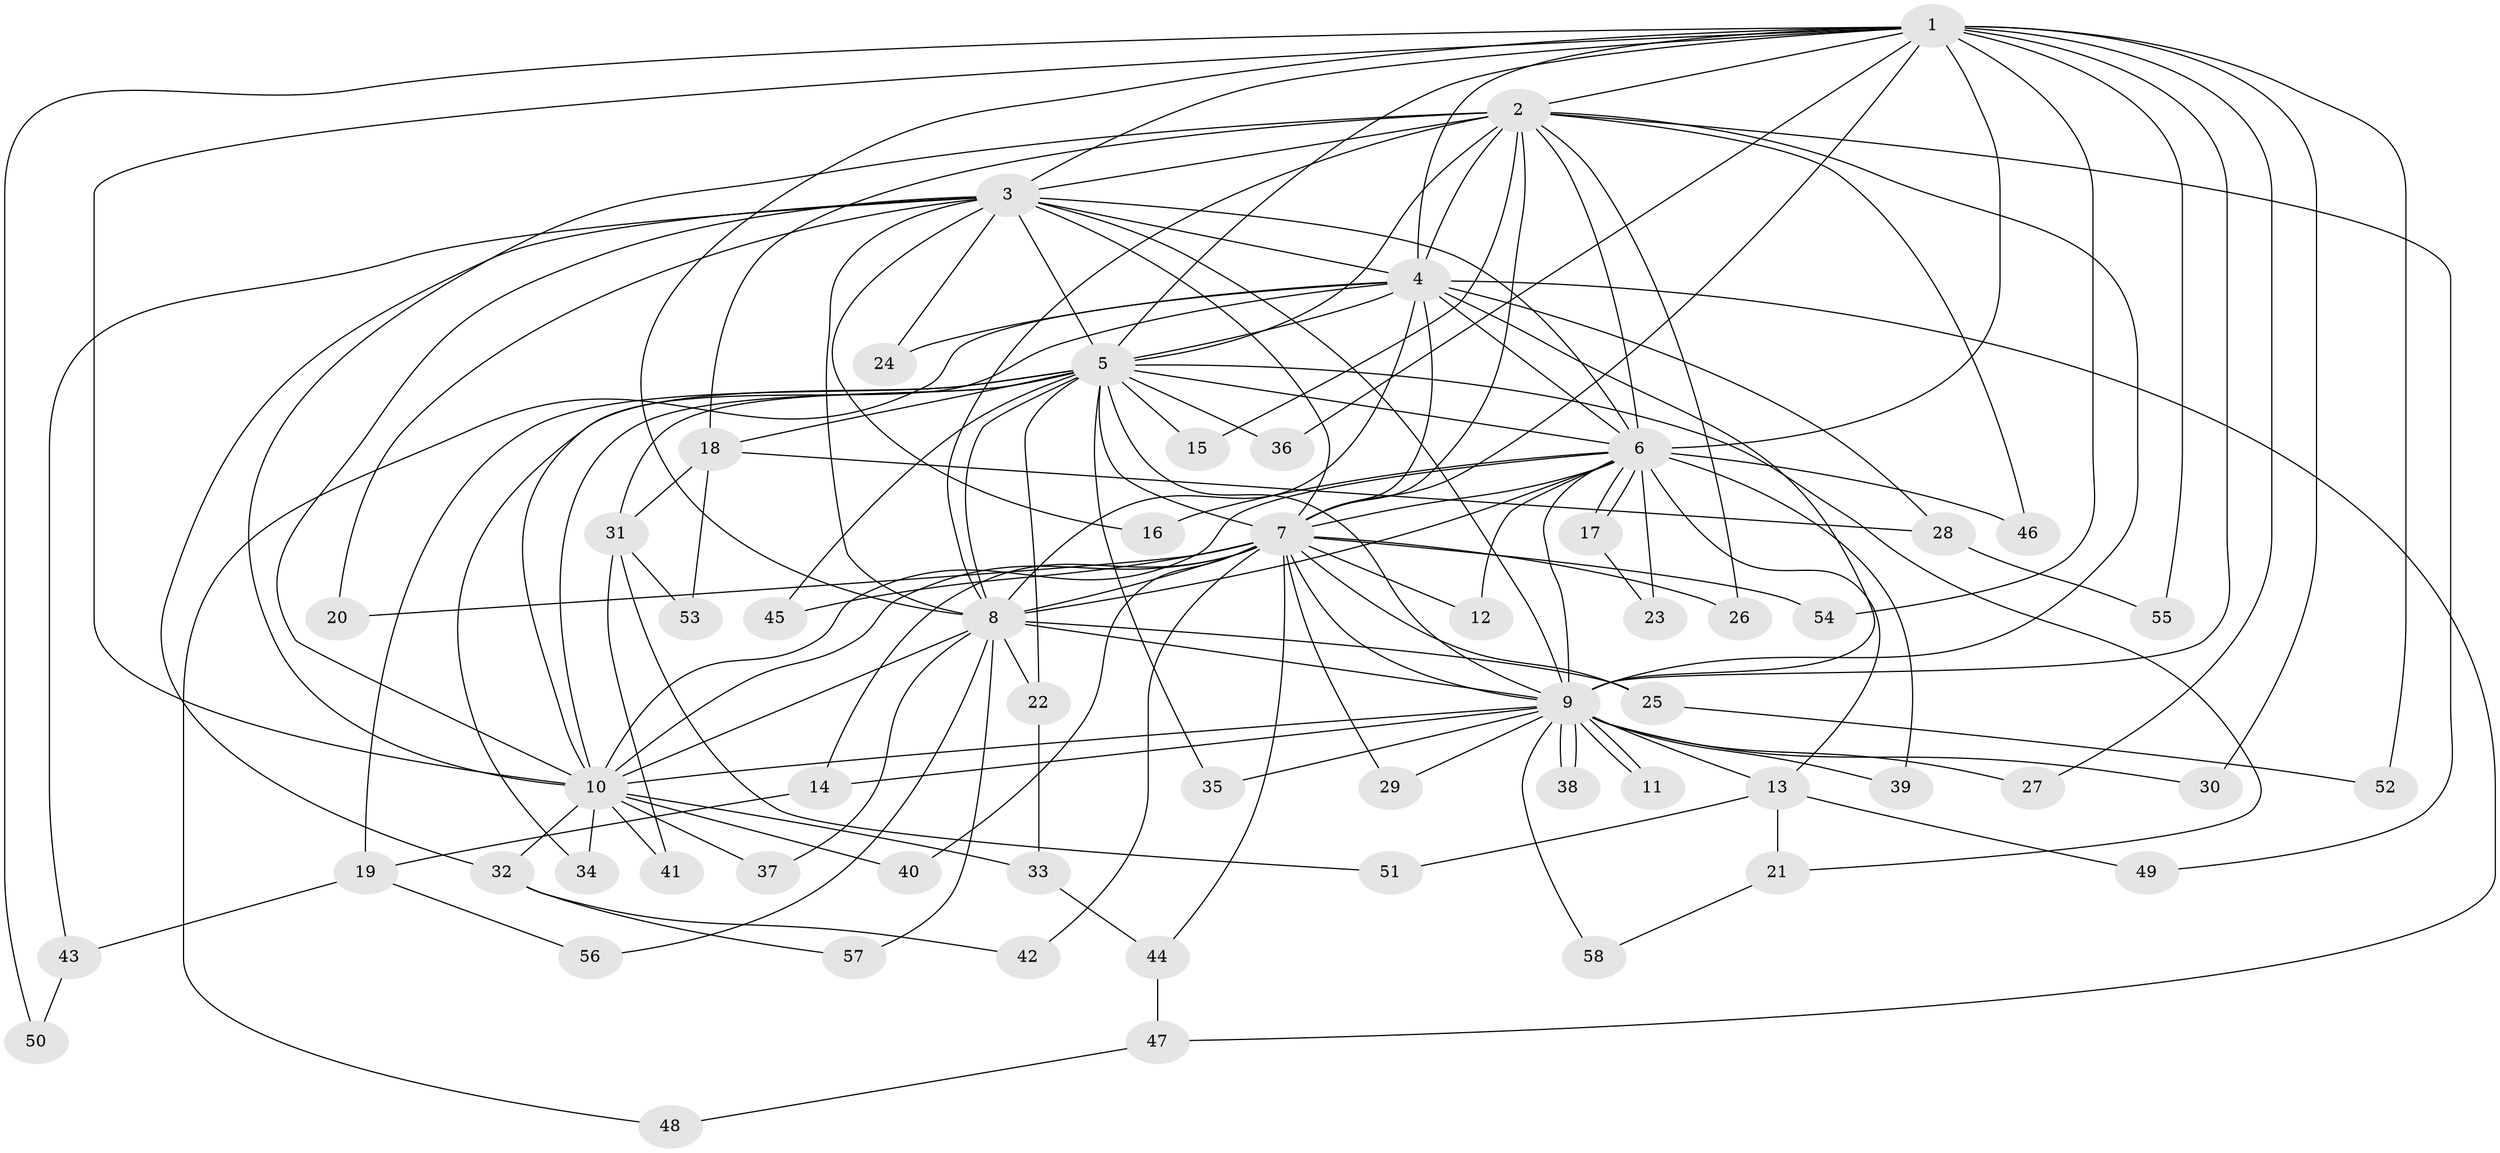 // Generated by graph-tools (version 1.1) at 2025/44/03/09/25 04:44:42]
// undirected, 58 vertices, 141 edges
graph export_dot {
graph [start="1"]
  node [color=gray90,style=filled];
  1;
  2;
  3;
  4;
  5;
  6;
  7;
  8;
  9;
  10;
  11;
  12;
  13;
  14;
  15;
  16;
  17;
  18;
  19;
  20;
  21;
  22;
  23;
  24;
  25;
  26;
  27;
  28;
  29;
  30;
  31;
  32;
  33;
  34;
  35;
  36;
  37;
  38;
  39;
  40;
  41;
  42;
  43;
  44;
  45;
  46;
  47;
  48;
  49;
  50;
  51;
  52;
  53;
  54;
  55;
  56;
  57;
  58;
  1 -- 2;
  1 -- 3;
  1 -- 4;
  1 -- 5;
  1 -- 6;
  1 -- 7;
  1 -- 8;
  1 -- 9;
  1 -- 10;
  1 -- 27;
  1 -- 30;
  1 -- 36;
  1 -- 50;
  1 -- 52;
  1 -- 54;
  1 -- 55;
  2 -- 3;
  2 -- 4;
  2 -- 5;
  2 -- 6;
  2 -- 7;
  2 -- 8;
  2 -- 9;
  2 -- 10;
  2 -- 15;
  2 -- 18;
  2 -- 26;
  2 -- 46;
  2 -- 49;
  3 -- 4;
  3 -- 5;
  3 -- 6;
  3 -- 7;
  3 -- 8;
  3 -- 9;
  3 -- 10;
  3 -- 16;
  3 -- 20;
  3 -- 24;
  3 -- 32;
  3 -- 43;
  4 -- 5;
  4 -- 6;
  4 -- 7;
  4 -- 8;
  4 -- 9;
  4 -- 10;
  4 -- 24;
  4 -- 28;
  4 -- 47;
  4 -- 48;
  5 -- 6;
  5 -- 7;
  5 -- 8;
  5 -- 9;
  5 -- 10;
  5 -- 15;
  5 -- 18;
  5 -- 19;
  5 -- 21;
  5 -- 22;
  5 -- 31;
  5 -- 34;
  5 -- 35;
  5 -- 36;
  5 -- 45;
  6 -- 7;
  6 -- 8;
  6 -- 9;
  6 -- 10;
  6 -- 12;
  6 -- 13;
  6 -- 16;
  6 -- 17;
  6 -- 17;
  6 -- 23;
  6 -- 39;
  6 -- 46;
  7 -- 8;
  7 -- 9;
  7 -- 10;
  7 -- 12;
  7 -- 14;
  7 -- 20;
  7 -- 25;
  7 -- 26;
  7 -- 29;
  7 -- 40;
  7 -- 42;
  7 -- 44;
  7 -- 45;
  7 -- 54;
  8 -- 9;
  8 -- 10;
  8 -- 22;
  8 -- 25;
  8 -- 37;
  8 -- 56;
  8 -- 57;
  9 -- 10;
  9 -- 11;
  9 -- 11;
  9 -- 13;
  9 -- 14;
  9 -- 27;
  9 -- 29;
  9 -- 30;
  9 -- 35;
  9 -- 38;
  9 -- 38;
  9 -- 39;
  9 -- 58;
  10 -- 32;
  10 -- 33;
  10 -- 34;
  10 -- 37;
  10 -- 40;
  10 -- 41;
  13 -- 21;
  13 -- 49;
  13 -- 51;
  14 -- 19;
  17 -- 23;
  18 -- 28;
  18 -- 31;
  18 -- 53;
  19 -- 43;
  19 -- 56;
  21 -- 58;
  22 -- 33;
  25 -- 52;
  28 -- 55;
  31 -- 41;
  31 -- 51;
  31 -- 53;
  32 -- 42;
  32 -- 57;
  33 -- 44;
  43 -- 50;
  44 -- 47;
  47 -- 48;
}
